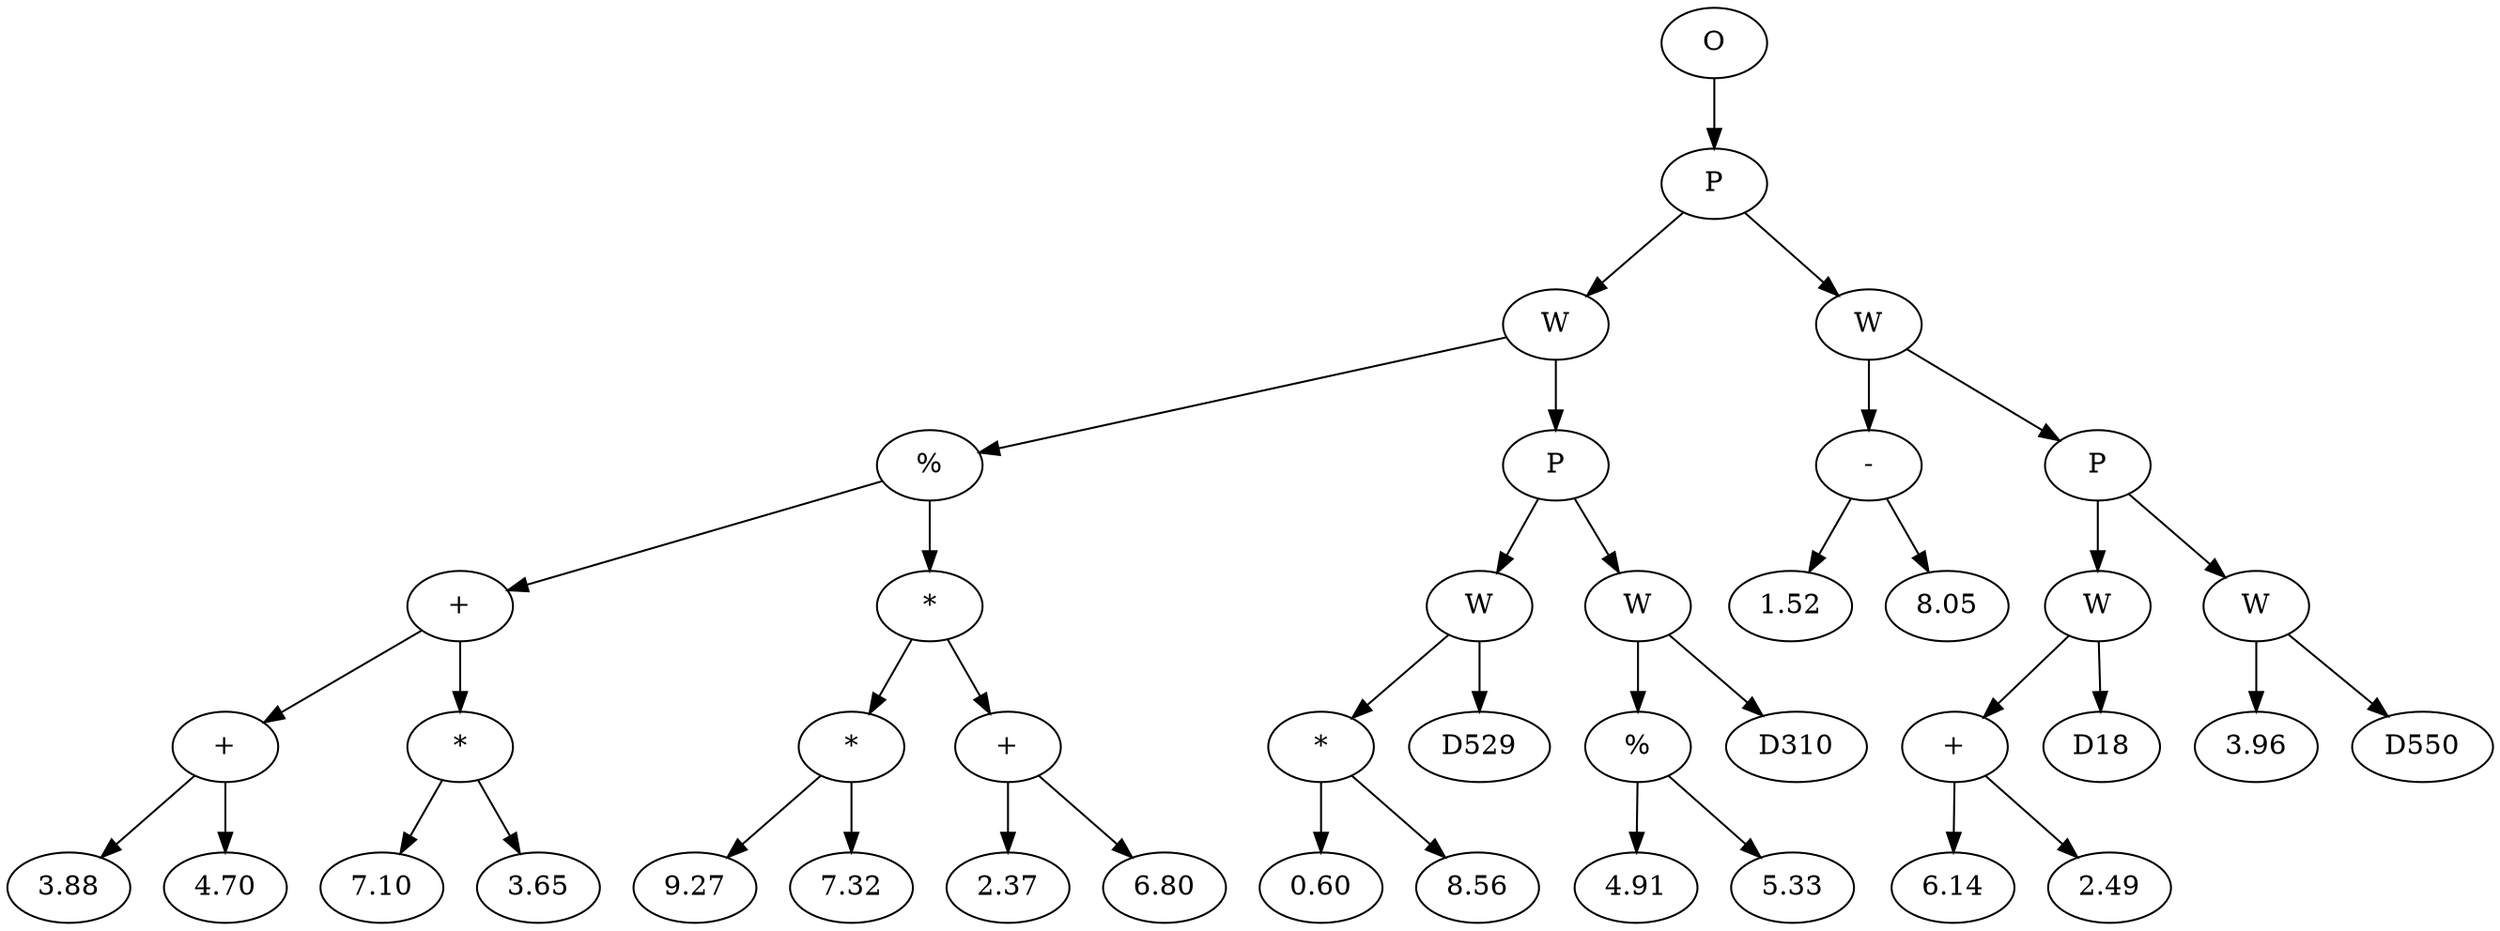 // Tree
digraph {
	2988121 [label=O]
	2988122 [label=P]
	2988121 -> 2988122
	2988123 [label=W]
	2988122 -> 2988123
	2988124 [label="%"]
	2988123 -> 2988124
	2988125 [label="+"]
	2988124 -> 2988125
	2988126 [label="+"]
	2988125 -> 2988126
	2988127 [label=3.88]
	2988126 -> 2988127
	2988128 [label=4.70]
	2988126 -> 2988128
	2988129 [label="*"]
	2988125 -> 2988129
	2988130 [label=7.10]
	2988129 -> 2988130
	2988131 [label=3.65]
	2988129 -> 2988131
	2988132 [label="*"]
	2988124 -> 2988132
	2988133 [label="*"]
	2988132 -> 2988133
	2988134 [label=9.27]
	2988133 -> 2988134
	2988135 [label=7.32]
	2988133 -> 2988135
	2988136 [label="+"]
	2988132 -> 2988136
	2988137 [label=2.37]
	2988136 -> 2988137
	2988138 [label=6.80]
	2988136 -> 2988138
	2988139 [label=P]
	2988123 -> 2988139
	2988140 [label=W]
	2988139 -> 2988140
	2988141 [label="*"]
	2988140 -> 2988141
	2988142 [label=0.60]
	2988141 -> 2988142
	2988143 [label=8.56]
	2988141 -> 2988143
	2988144 [label=D529]
	2988140 -> 2988144
	2988145 [label=W]
	2988139 -> 2988145
	2988146 [label="%"]
	2988145 -> 2988146
	2988147 [label=4.91]
	2988146 -> 2988147
	2988148 [label=5.33]
	2988146 -> 2988148
	2988149 [label=D310]
	2988145 -> 2988149
	2988150 [label=W]
	2988122 -> 2988150
	2988151 [label="-"]
	2988150 -> 2988151
	2988152 [label=1.52]
	2988151 -> 2988152
	2988153 [label=8.05]
	2988151 -> 2988153
	2988154 [label=P]
	2988150 -> 2988154
	2988155 [label=W]
	2988154 -> 2988155
	2988156 [label="+"]
	2988155 -> 2988156
	2988157 [label=6.14]
	2988156 -> 2988157
	2988158 [label=2.49]
	2988156 -> 2988158
	2988159 [label=D18]
	2988155 -> 2988159
	2988160 [label=W]
	2988154 -> 2988160
	2988161 [label=3.96]
	2988160 -> 2988161
	2988162 [label=D550]
	2988160 -> 2988162
}
